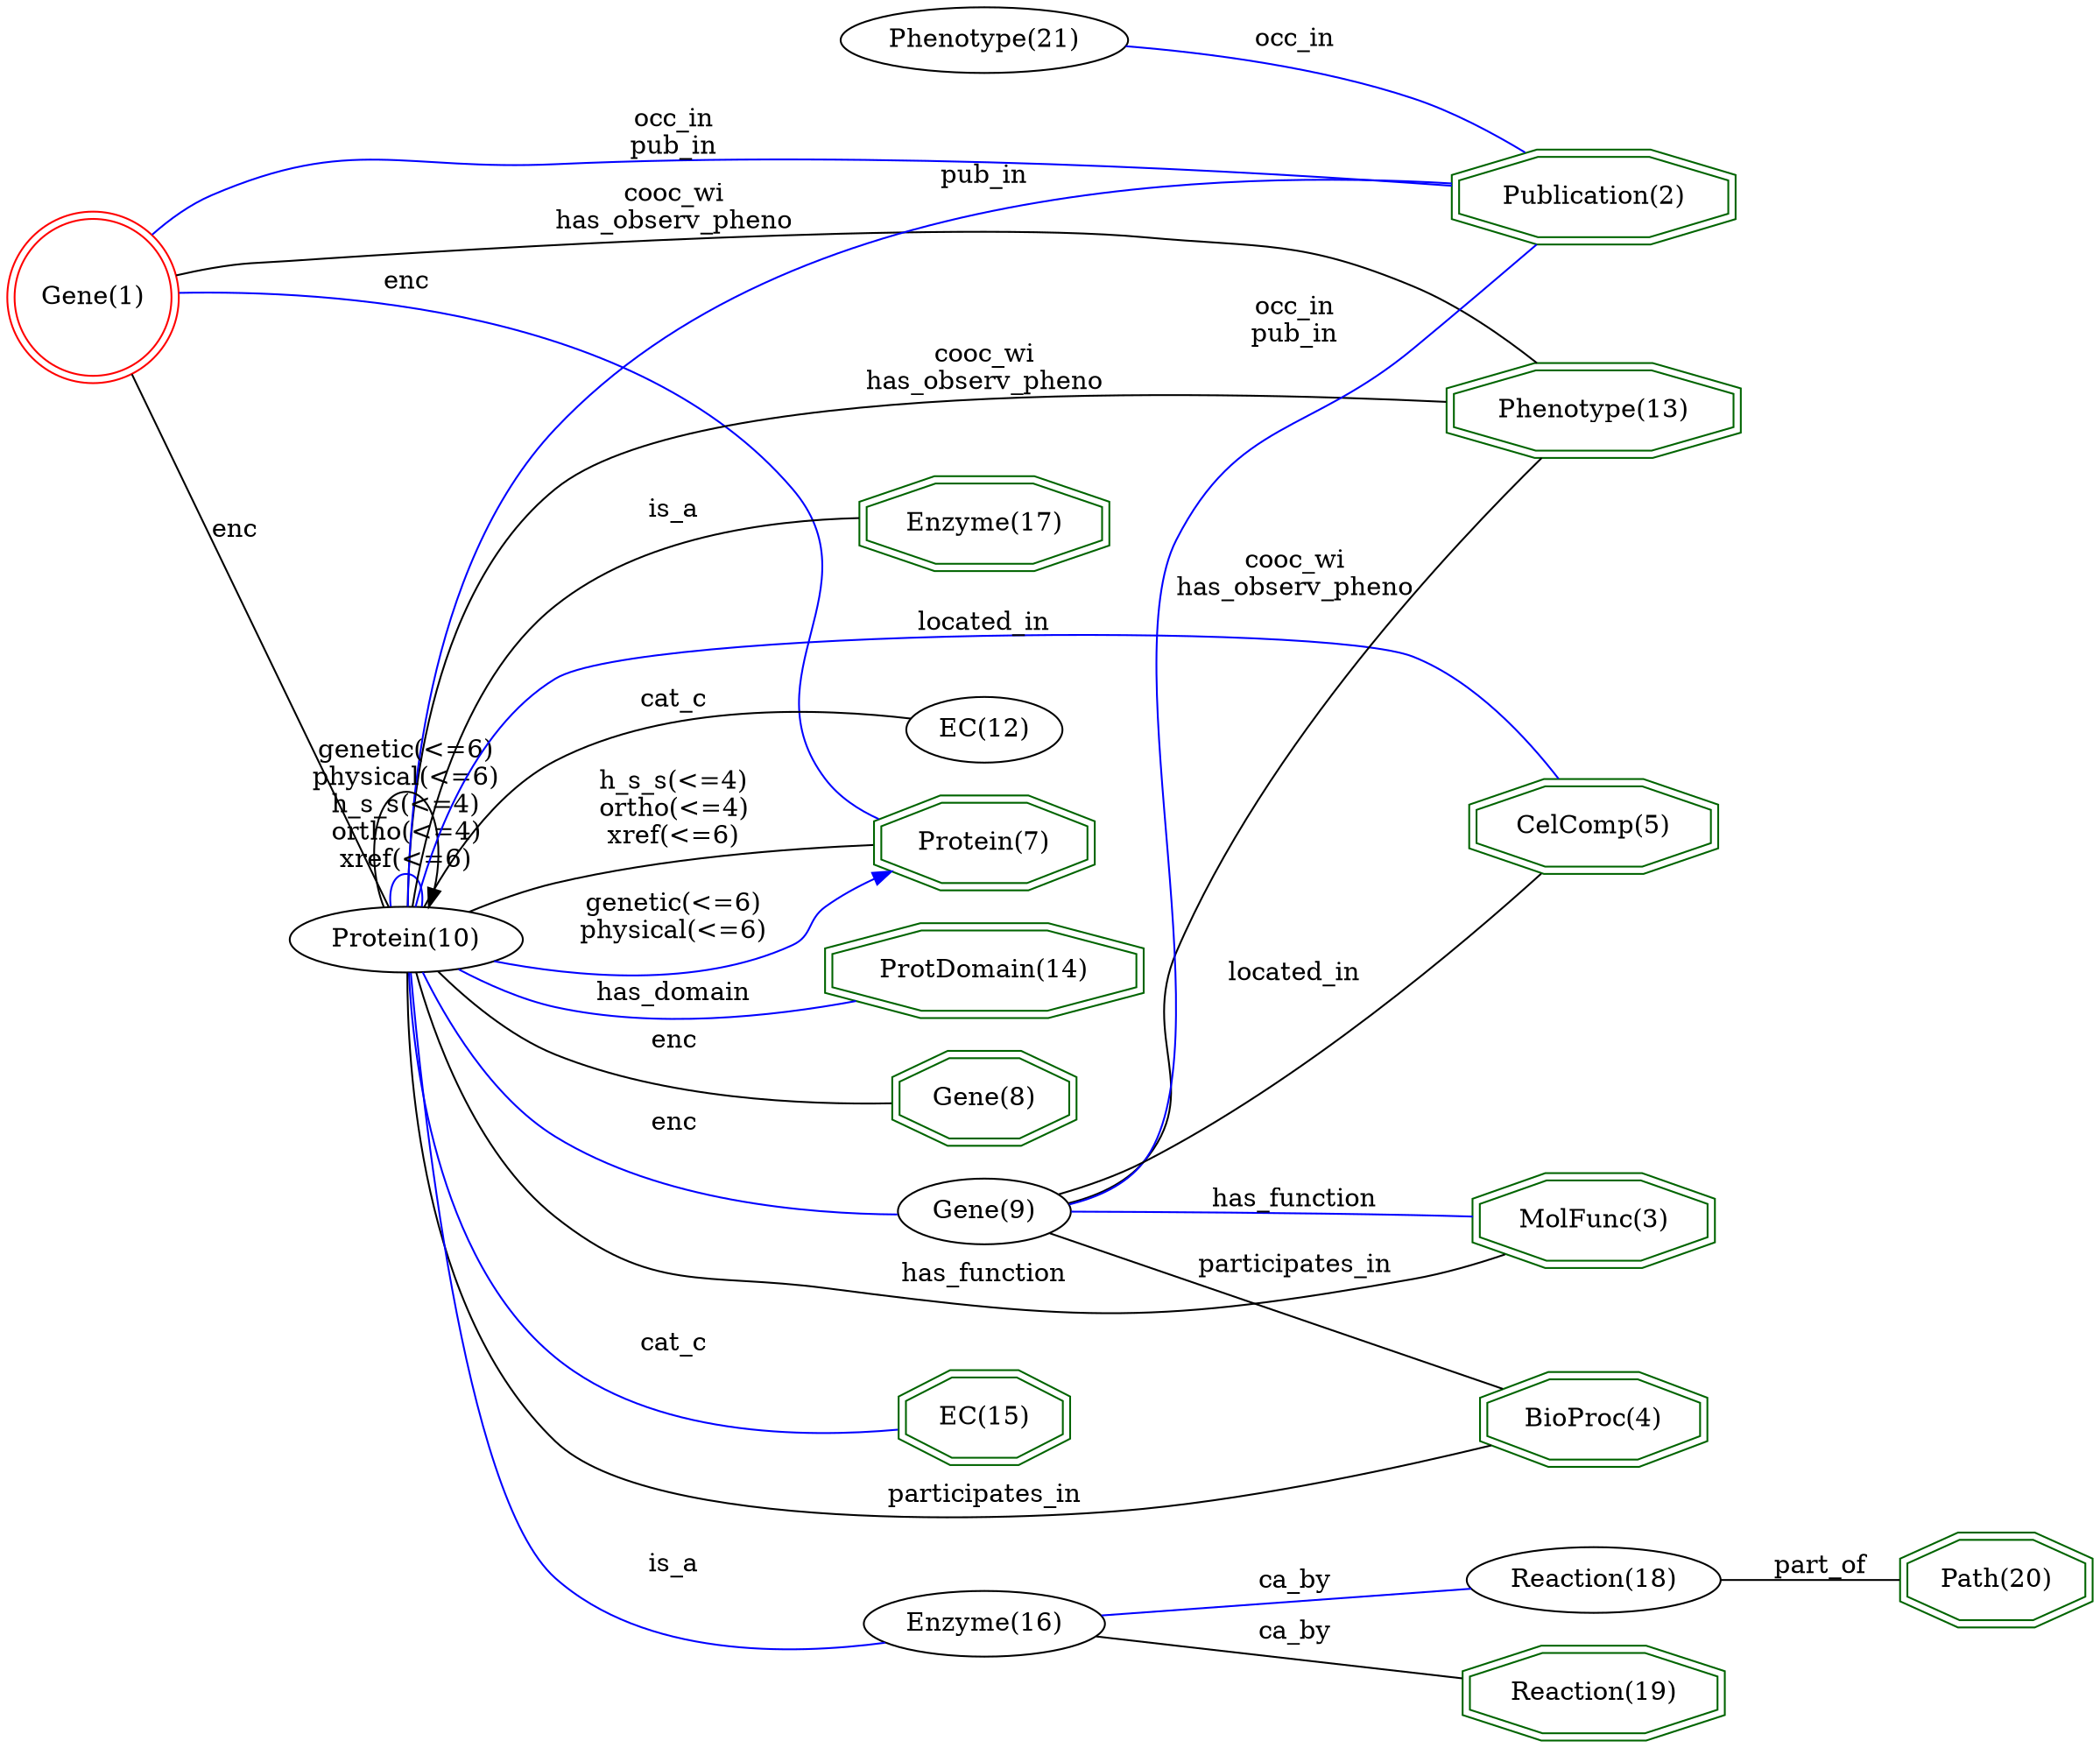 digraph {
	graph [_draw_="c 9 -#fffffe00 C 7 -#ffffff P 4 0 0 0 1042.06 992.95 1042.06 992.95 0 ",
		bb="0,0,992.95,1042.1",
		dpi=96,
		rankdir=LR,
		xdotversion=1.7
	];
	node [label="\N"];
	"ProtDomain(14)"	[_draw_="c 7 -#006400 p 8 534.09 257.61 534.09 272.52 490.83 283.06 429.64 283.06 386.38 272.52 386.38 257.61 429.64 247.06 490.83 247.06 \
c 7 -#006400 p 8 538.1 254.47 538.1 275.66 491.31 287.06 429.16 287.06 382.37 275.66 382.37 254.47 429.16 243.06 491.31 243.06 ",
		_ldraw_="F 14 11 -Times-Roman c 7 -#000000 T 460.24 260.86 0 91.77 14 -ProtDomain(14) ",
		color=darkgreen,
		height=0.61111,
		pos="460.24,265.06",
		shape=doubleoctagon,
		width=2.1578];
	"Gene(8)"	[_draw_="c 7 -#006400 p 8 502.35 195.61 502.35 210.52 477.68 221.06 442.79 221.06 418.12 210.52 418.12 195.61 442.79 185.06 477.68 185.06 \
c 7 -#006400 p 8 506.33 192.96 506.33 213.16 478.49 225.06 441.98 225.06 414.14 213.16 414.14 192.96 441.98 181.06 478.49 181.06 ",
		_ldraw_="F 14 11 -Times-Roman c 7 -#000000 T 460.24 198.86 0 45.86 7 -Gene(8) ",
		color=darkgreen,
		height=0.61111,
		pos="460.24,203.06",
		shape=doubleoctagon,
		width=1.286];
	"Protein(7)"	[_draw_="c 7 -#006400 p 8 509.76 802.61 509.76 817.52 480.75 828.06 439.72 828.06 410.71 817.52 410.71 802.61 439.72 792.06 480.75 792.06 \
c 7 -#006400 p 8 513.74 799.8 513.74 820.32 481.45 832.06 439.02 832.06 406.73 820.32 406.73 799.8 439.02 788.06 481.45 788.06 ",
		_ldraw_="F 14 11 -Times-Roman c 7 -#000000 T 460.24 805.86 0 56.77 10 -Protein(7) ",
		color=darkgreen,
		height=0.61111,
		pos="460.24,810.06",
		shape=doubleoctagon,
		width=1.4931];
	"Path(20)"	[_draw_="c 7 -#006400 p 8 988.86 1012.61 988.86 1027.52 963.19 1038.06 926.89 1038.06 901.23 1027.52 901.23 1012.61 926.89 1002.06 963.19 \
1002.06 c 7 -#006400 p 8 992.85 1009.92 992.85 1030.2 963.98 1042.06 926.11 1042.06 897.23 1030.2 897.23 1009.92 926.11 998.06 963.98 \
998.06 ",
		_ldraw_="F 14 11 -Times-Roman c 7 -#000000 T 945.04 1015.86 0 48.21 8 -Path(20) ",
		color=darkgreen,
		height=0.61111,
		pos="945.04,1020.1",
		shape=doubleoctagon,
		width=1.3307];
	"Gene(1)"	[_draw_="c 7 -#ff0000 e 43.08 749.06 39.15 39.15 c 7 -#ff0000 e 43.08 749.06 43.15 43.15 ",
		_ldraw_="F 14 11 -Times-Roman c 7 -#000000 T 43.08 744.86 0 45.86 7 -Gene(1) ",
		color=red,
		height=1.1966,
		pos="43.077,749.06",
		shape=doublecircle,
		width=1.1966];
	"Gene(1)" -> "Protein(7)"	[_draw_="c 7 -#0000ff B 10 80.93 769.71 122.87 791.92 194.15 825.84 260.35 839.06 305.77 848.13 318.75 845.92 364.55 839.06 382.92 836.31 \
402.64 830.72 419.3 825.18 ",
		_ldraw_="F 14 11 -Times-Roman c 7 -#000000 T 191.97 836.86 0 19.43 3 -enc ",
		arrowhead=none,
		color=blue,
		label=enc,
		lp="191.97,841.06",
		pos="80.927,769.71 122.87,791.92 194.15,825.84 260.35,839.06 305.77,848.13 318.75,845.92 364.55,839.06 382.92,836.31 402.64,830.72 419.3,\
825.18"];
	"Phenotype(13)"	[_draw_="c 7 -#006400 p 8 816.52 750.61 816.52 765.52 777.21 776.06 721.62 776.06 682.31 765.52 682.31 750.61 721.62 740.06 777.21 740.06 \
c 7 -#006400 p 8 820.51 747.54 820.51 768.59 777.74 780.06 721.09 780.06 678.32 768.59 678.32 747.54 721.09 736.06 777.74 736.06 ",
		_ldraw_="F 14 11 -Times-Roman c 7 -#000000 T 749.41 753.86 0 82.43 13 -Phenotype(13) ",
		color=darkgreen,
		height=0.61111,
		pos="749.41,758.06",
		shape=doubleoctagon,
		width=1.9805];
	"Gene(1)" -> "Phenotype(13)"	[_draw_="c 7 -#000000 B 10 70.07 783.24 88.19 805.21 113.98 833.1 141.58 852.06 188.65 884.4 204.34 889.96 260.35 901.06 435.52 935.78 638.54 \
826.38 716.07 778.92 ",
		_ldraw_="F 14 11 -Times-Roman c 7 -#000000 T 312.45 923.86 0 47.43 7 -cooc_wi F 14 11 -Times-Roman c 7 -#000000 T 312.45 909.86 0 104.2 16 \
-has_observ_pheno ",
		arrowhead=none,
		color=black,
		label="cooc_wi\nhas_observ_pheno",
		lp="312.45,921.06",
		pos="70.071,783.24 88.188,805.21 113.98,833.1 141.58,852.06 188.65,884.4 204.34,889.96 260.35,901.06 435.52,935.78 638.54,826.38 716.07,\
778.92"];
	"Publication(2)"	[_draw_="c 7 -#006400 p 8 815.31 411.61 815.31 426.52 776.71 437.06 722.12 437.06 683.52 426.52 683.52 411.61 722.12 401.06 776.71 401.06 \
c 7 -#006400 p 8 819.32 408.55 819.32 429.57 777.25 441.06 721.58 441.06 679.51 429.57 679.51 408.55 721.58 397.06 777.25 397.06 ",
		_ldraw_="F 14 11 -Times-Roman c 7 -#000000 T 749.41 414.86 0 80.1 14 -Publication(2) ",
		color=darkgreen,
		height=0.61111,
		pos="749.41,419.06",
		shape=doubleoctagon,
		width=1.9362];
	"Gene(1)" -> "Publication(2)"	[_draw_="c 7 -#0000ff B 10 50.67 706.46 73.09 567.79 151.08 133.53 260.35 53.06 409.02 -56.42 553.54 15.29 660.12 166.06 713.02 240.9 736.79 \
350.38 744.94 396.87 ",
		_ldraw_="F 14 11 -Times-Roman c 7 -#000000 T 312.45 69.86 0 37.32 6 -occ_in F 14 11 -Times-Roman c 7 -#000000 T 312.45 55.86 0 38.89 6 -pub_\
in ",
		arrowhead=none,
		color=blue,
		label="occ_in\npub_in",
		lp="312.45,67.062",
		pos="50.67,706.46 73.086,567.79 151.08,133.53 260.35,53.062 409.02,-56.423 553.54,15.291 660.12,166.06 713.02,240.9 736.79,350.38 744.94,\
396.87"];
	"Protein(10)"	[_draw_="c 7 -#000000 e 191.97 551.06 50.27 18 ",
		_ldraw_="F 14 11 -Times-Roman c 7 -#000000 T 191.97 546.86 0 63.77 11 -Protein(10) ",
		height=0.5,
		pos="191.97,551.06",
		width=1.3996];
	"Gene(1)" -> "Protein(10)"	[_draw_="c 7 -#000000 B 4 69.66 714.57 101.31 671.92 153.95 600.96 178.12 568.38 ",
		_ldraw_="F 14 11 -Times-Roman c 7 -#000000 T 113.87 669.86 0 19.43 3 -enc ",
		arrowhead=none,
		color=black,
		label=enc,
		lp="113.87,674.06",
		pos="69.663,714.57 101.31,671.92 153.95,600.96 178.12,568.38"];
	"EC(15)"	[_draw_="c 7 -#006400 p 8 499.46 381.61 499.46 396.52 476.48 407.06 443.99 407.06 421.01 396.52 421.01 381.61 443.99 371.06 476.48 371.06 \
c 7 -#006400 p 8 503.47 379.04 503.47 399.08 477.36 411.06 443.11 411.06 417 399.08 417 379.04 443.11 367.06 477.36 367.06 ",
		_ldraw_="F 14 11 -Times-Roman c 7 -#000000 T 460.24 384.86 0 41.21 6 -EC(15) ",
		color=darkgreen,
		height=0.61111,
		pos="460.24,389.06",
		shape=doubleoctagon,
		width=1.1977];
	"MolFunc(3)"	[_draw_="c 7 -#006400 p 8 806.81 571.61 806.81 586.52 773.19 597.06 725.64 597.06 692.02 586.52 692.02 571.61 725.64 561.06 773.19 561.06 \
c 7 -#006400 p 8 810.82 568.67 810.82 589.45 773.8 601.06 725.03 601.06 688.01 589.45 688.01 568.67 725.03 557.06 773.8 557.06 ",
		_ldraw_="F 14 11 -Times-Roman c 7 -#000000 T 749.41 574.86 0 67.66 10 -MolFunc(3) ",
		color=darkgreen,
		height=0.61111,
		pos="749.41,579.06",
		shape=doubleoctagon,
		width=1.7];
	"CelComp(5)"	[_draw_="c 7 -#006400 p 8 808.02 667.61 808.02 682.52 773.69 693.06 725.14 693.06 690.81 682.52 690.81 667.61 725.14 657.06 773.69 657.06 \
c 7 -#006400 p 8 812.01 664.65 812.01 685.48 774.29 697.06 724.54 697.06 686.82 685.48 686.82 664.65 724.54 653.06 774.29 653.06 ",
		_ldraw_="F 14 11 -Times-Roman c 7 -#000000 T 749.41 670.86 0 69.99 10 -CelComp(5) ",
		color=darkgreen,
		height=0.61111,
		pos="749.41,675.06",
		shape=doubleoctagon,
		width=1.7443];
	"BioProc(4)"	[_draw_="c 7 -#006400 p 8 802.87 485.61 802.87 500.52 771.56 511.06 727.27 511.06 695.96 500.52 695.96 485.61 727.27 475.06 771.56 475.06 \
c 7 -#006400 p 8 806.87 482.73 806.87 503.39 772.21 515.06 726.62 515.06 691.96 503.39 691.96 482.73 726.62 471.06 772.21 471.06 ",
		_ldraw_="F 14 11 -Times-Roman c 7 -#000000 T 749.41 488.86 0 62.21 10 -BioProc(4) ",
		color=darkgreen,
		height=0.61111,
		pos="749.41,493.06",
		shape=doubleoctagon,
		width=1.5966];
	"Reaction(19)"	[_draw_="c 7 -#006400 p 8 810.24 954.61 810.24 969.52 774.61 980.06 724.22 980.06 688.59 969.52 688.59 954.61 724.22 944.06 774.61 944.06 \
c 7 -#006400 p 8 814.23 951.62 814.23 972.51 775.19 984.06 723.64 984.06 684.6 972.51 684.6 951.62 723.64 940.06 775.19 940.06 ",
		_ldraw_="F 14 11 -Times-Roman c 7 -#000000 T 749.41 957.86 0 73.08 12 -Reaction(19) ",
		color=darkgreen,
		height=0.61111,
		pos="749.41,962.06",
		shape=doubleoctagon,
		width=1.803];
	"Enzyme(17)"	[_draw_="c 7 -#006400 p 8 518.72 319.61 518.72 334.52 484.46 345.06 436.01 345.06 401.75 334.52 401.75 319.61 436.01 309.06 484.46 309.06 \
c 7 -#006400 p 8 522.73 316.66 522.73 337.47 485.07 349.06 435.41 349.06 397.74 337.47 397.74 316.66 435.41 305.06 485.07 305.06 ",
		_ldraw_="F 14 11 -Times-Roman c 7 -#000000 T 460.24 322.86 0 69.19 10 -Enzyme(17) ",
		color=darkgreen,
		height=0.61111,
		pos="460.24,327.06",
		shape=doubleoctagon,
		width=1.7291];
	"Protein(10)" -> "ProtDomain(14)"	[_draw_="c 7 -#0000ff B 7 193.15 532.81 194.56 491.04 203.91 387.64 260.35 330.06 292.39 297.38 341.07 281.12 382.25 273.04 ",
		_ldraw_="F 14 11 -Times-Roman c 7 -#000000 T 312.45 332.86 0 67.66 10 -has_domain ",
		arrowhead=none,
		color=blue,
		label=has_domain,
		lp="312.45,337.06",
		pos="193.15,532.81 194.56,491.04 203.91,387.64 260.35,330.06 292.39,297.38 341.07,281.12 382.25,273.04"];
	"Protein(10)" -> "Gene(8)"	[_draw_="c 7 -#000000 B 7 194.77 532.98 200.83 475.79 222.23 300.2 260.35 260.06 300.18 218.13 368.57 206.4 413.85 203.46 ",
		_ldraw_="F 14 11 -Times-Roman c 7 -#000000 T 312.45 262.86 0 19.43 3 -enc ",
		arrowhead=none,
		color=black,
		label=enc,
		lp="312.45,267.06",
		pos="194.77,532.98 200.83,475.79 222.23,300.2 260.35,260.06 300.18,218.13 368.57,206.4 413.85,203.46"];
	"Protein(10)" -> "Protein(7)"	[_draw_="c 7 -#000000 B 13 194.56 569.05 198.67 604.3 212.94 682.53 260.35 723.06 296.4 753.88 325.41 719.28 364.55 746.06 376.46 754.21 \
371.67 763.59 382.55 773.06 393.03 782.18 406.16 789.6 418.57 795.32 ",
		_ldraw_="F 14 11 -Times-Roman c 7 -#000000 T 312.45 776.86 0 64.01 10 -h_s_s(<=4) F 14 11 -Times-Roman c 7 -#000000 T 312.45 762.86 0 61.67 \
10 -ortho(<=4) F 14 11 -Times-Roman c 7 -#000000 T 312.45 748.86 0 54.65 9 -xref(<=6) ",
		arrowhead=none,
		color=black,
		label="h_s_s(<=4)\northo(<=4)\nxref(<=6)",
		lp="312.45,767.06",
		pos="194.56,569.05 198.67,604.3 212.94,682.53 260.35,723.06 296.4,753.88 325.41,719.28 364.55,746.06 376.46,754.21 371.67,763.59 382.55,\
773.06 393.03,782.18 406.16,789.6 418.57,795.32"];
	"Protein(10)" -> "Protein(7)"	[_draw_="c 7 -#0000ff B 7 195.5 569.17 202.91 619.5 226.22 759.2 260.35 788.06 280.39 805.01 346.05 809.61 396.51 810.54 ",
		_hdraw_="S 5 -solid c 7 -#0000ff C 7 -#0000ff P 3 396.65 814.05 406.7 810.69 396.75 807.05 ",
		_ldraw_="F 14 11 -Times-Roman c 7 -#000000 T 312.45 825.86 0 72.54 12 -genetic(<=6) F 14 11 -Times-Roman c 7 -#000000 T 312.45 811.86 0 78.77 \
13 -physical(<=6) ",
		arrowhead=normal,
		color=blue,
		label="genetic(<=6)\nphysical(<=6)",
		lp="312.45,823.06",
		pos="e,406.7,810.69 195.5,569.17 202.91,619.5 226.22,759.2 260.35,788.06 280.39,805.01 346.05,809.61 396.51,810.54"];
	"Protein(10)" -> "Phenotype(13)"	[_draw_="c 7 -#000000 B 10 203.23 568.67 215.2 588.19 236.43 619.87 260.35 642.06 307.42 685.72 321.91 698 382.55 719.06 435.43 737.42 587.37 \
748.92 677.96 754.35 ",
		_ldraw_="F 14 11 -Times-Roman c 7 -#000000 T 460.24 759.86 0 47.43 7 -cooc_wi F 14 11 -Times-Roman c 7 -#000000 T 460.24 745.86 0 104.2 16 \
-has_observ_pheno ",
		arrowhead=none,
		color=black,
		label="cooc_wi\nhas_observ_pheno",
		lp="460.24,757.06",
		pos="203.23,568.67 215.2,588.19 236.43,619.87 260.35,642.06 307.42,685.72 321.91,698 382.55,719.06 435.43,737.42 587.37,748.92 677.96,\
754.35"];
	"Protein(10)" -> "EC(15)"	[_draw_="c 7 -#0000ff B 7 204.56 533.53 216.73 516.25 237.28 490.02 260.35 473.06 309.43 436.99 376.34 412.87 418.67 400.06 ",
		_ldraw_="F 14 11 -Times-Roman c 7 -#000000 T 312.45 475.86 0 29.53 5 -cat_c ",
		arrowhead=none,
		color=blue,
		label=cat_c,
		lp="312.45,480.06",
		pos="204.56,533.53 216.73,516.25 237.28,490.02 260.35,473.06 309.43,436.99 376.34,412.87 418.67,400.06"];
	"Protein(10)" -> "MolFunc(3)"	[_draw_="c 7 -#000000 B 7 242.27 548.91 327.71 545.86 508.63 542.47 660.12 560.06 671.8 561.42 684.21 563.61 695.93 566.03 ",
		_ldraw_="F 14 11 -Times-Roman c 7 -#000000 T 460.24 552.86 0 72.32 12 -has_function ",
		arrowhead=none,
		color=black,
		label=has_function,
		lp="460.24,557.06",
		pos="242.27,548.91 327.71,545.86 508.63,542.47 660.12,560.06 671.8,561.42 684.21,563.61 695.93,566.03"];
	"Protein(10)" -> "CelComp(5)"	[_draw_="c 7 -#0000ff B 16 209.98 568.14 222.89 580.33 241.57 596.4 260.35 607.06 374.12 671.66 423.12 642.31 537.92 705.06 546.81 709.92 \
546.33 715.77 555.92 719.06 599.72 734.09 615.04 729.67 660.12 719.06 680.29 714.31 701.12 704.22 717.48 694.9 ",
		_ldraw_="F 14 11 -Times-Roman c 7 -#000000 T 460.24 707.86 0 58.31 10 -located_in ",
		arrowhead=none,
		color=blue,
		label=located_in,
		lp="460.24,712.06",
		pos="209.98,568.14 222.89,580.33 241.57,596.4 260.35,607.06 374.12,671.66 423.12,642.31 537.92,705.06 546.81,709.92 546.33,715.77 555.92,\
719.06 599.72,734.09 615.04,729.67 660.12,719.06 680.29,714.31 701.12,704.22 717.48,694.9"];
	"Protein(10)" -> "Publication(2)"	[_draw_="c 7 -#0000ff B 13 194.29 532.64 199.2 468.76 218.35 257.81 260.35 207.06 297.67 161.99 325.1 169.15 382.55 158.06 450.35 144.97 \
475.62 128.27 537.92 158.06 644.53 209.04 714.42 343.29 738.79 396.69 ",
		_ldraw_="F 14 11 -Times-Roman c 7 -#000000 T 460.24 160.86 0 38.89 6 -pub_in ",
		arrowhead=none,
		color=blue,
		label=pub_in,
		lp="460.24,165.06",
		pos="194.29,532.64 199.2,468.76 218.35,257.81 260.35,207.06 297.67,161.99 325.1,169.15 382.55,158.06 450.35,144.97 475.62,128.27 537.92,\
158.06 644.53,209.04 714.42,343.29 738.79,396.69"];
	"Protein(10)" -> "BioProc(4)"	[_draw_="c 7 -#000000 B 10 233.99 540.95 300.89 525.04 437.87 494.87 555.92 484.06 602.04 479.84 613.87 481.71 660.12 484.06 670.43 484.59 \
681.39 485.45 691.96 486.45 ",
		_ldraw_="F 14 11 -Times-Roman c 7 -#000000 T 460.24 512.86 0 82.41 15 -participates_in ",
		arrowhead=none,
		color=black,
		label=participates_in,
		lp="460.24,517.06",
		pos="233.99,540.95 300.89,525.04 437.87,494.87 555.92,484.06 602.04,479.84 613.87,481.71 660.12,484.06 670.43,484.59 681.39,485.45 691.96,\
486.45"];
	"Protein(10)" -> "Enzyme(17)"	[_draw_="c 7 -#000000 B 7 196.41 532.7 203.2 501.44 221.17 437.74 260.35 401.06 298.28 365.56 354.76 346.72 397.85 336.95 ",
		_ldraw_="F 14 11 -Times-Roman c 7 -#000000 T 312.45 403.86 0 22.55 4 -is_a ",
		arrowhead=none,
		color=black,
		label=is_a,
		lp="312.45,408.06",
		pos="196.41,532.7 203.2,501.44 221.17,437.74 260.35,401.06 298.28,365.56 354.76,346.72 397.85,336.95"];
	"Protein(10)" -> "Protein(10)"	[_draw_="c 7 -#0000ff B 7 184.91 569.21 183.83 578.6 186.18 587.06 191.97 587.06 197.76 587.06 200.11 578.6 199.02 569.21 ",
		_ldraw_="F 14 11 -Times-Roman c 7 -#000000 T 191.97 617.86 0 64.01 10 -h_s_s(<=4) F 14 11 -Times-Roman c 7 -#000000 T 191.97 603.86 0 61.67 \
10 -ortho(<=4) F 14 11 -Times-Roman c 7 -#000000 T 191.97 589.86 0 54.65 9 -xref(<=6) ",
		arrowhead=none,
		color=blue,
		label="h_s_s(<=4)\northo(<=4)\nxref(<=6)",
		lp="191.97,608.06",
		pos="184.91,569.21 183.83,578.6 186.18,587.06 191.97,587.06 197.76,587.06 200.11,578.6 199.02,569.21"];
	"Protein(10)" -> "Protein(10)"	[_draw_="c 7 -#000000 B 7 181.59 568.95 173.5 593.53 176.96 629.06 191.97 629.06 205.04 629.06 209.35 602.1 204.9 578.9 ",
		_hdraw_="S 5 -solid c 7 -#000000 C 7 -#000000 P 3 208.22 577.77 202.34 568.95 201.44 579.51 ",
		_ldraw_="F 14 11 -Times-Roman c 7 -#000000 T 191.97 645.86 0 72.54 12 -genetic(<=6) F 14 11 -Times-Roman c 7 -#000000 T 191.97 631.86 0 78.77 \
13 -physical(<=6) ",
		arrowhead=normal,
		color=black,
		label="genetic(<=6)\nphysical(<=6)",
		lp="191.97,643.06",
		pos="e,202.34,568.95 181.59,568.95 173.5,593.53 176.96,629.06 191.97,629.06 205.04,629.06 209.35,602.1 204.9,578.9"];
	"EC(12)"	[_draw_="c 7 -#000000 e 460.24 95.06 36.28 18 ",
		_ldraw_="F 14 11 -Times-Roman c 7 -#000000 T 460.24 90.86 0 41.21 6 -EC(12) ",
		height=0.5,
		pos="460.24,95.062",
		width=1.0039];
	"Protein(10)" -> "EC(12)"	[_draw_="c 7 -#000000 B 7 193.04 532.92 193.76 458.72 200.43 179.48 260.35 121.06 304.36 78.16 382.22 82.06 426.34 88.61 ",
		_ldraw_="F 14 11 -Times-Roman c 7 -#000000 T 312.45 123.86 0 29.53 5 -cat_c ",
		arrowhead=none,
		color=black,
		label=cat_c,
		lp="312.45,128.06",
		pos="193.04,532.92 193.76,458.72 200.43,179.48 260.35,121.06 304.36,78.159 382.22,82.056 426.34,88.614"];
	"Gene(9)"	[_draw_="c 7 -#000000 e 460.24 611.06 39.15 18 ",
		_ldraw_="F 14 11 -Times-Roman c 7 -#000000 T 460.24 606.86 0 45.86 7 -Gene(9) ",
		height=0.5,
		pos="460.24,611.06",
		width=1.0855];
	"Protein(10)" -> "Gene(9)"	[_draw_="c 7 -#0000ff B 4 235.16 560.57 287.66 572.4 376.29 592.37 424.86 603.32 ",
		_ldraw_="F 14 11 -Times-Roman c 7 -#000000 T 312.45 591.86 0 19.43 3 -enc ",
		arrowhead=none,
		color=blue,
		label=enc,
		lp="312.45,596.06",
		pos="235.16,560.57 287.66,572.4 376.29,592.37 424.86,603.32"];
	"Enzyme(16)"	[_draw_="c 7 -#000000 e 460.24 969.06 53.63 18 ",
		_ldraw_="F 14 11 -Times-Roman c 7 -#000000 T 460.24 964.86 0 69.19 10 -Enzyme(16) ",
		height=0.5,
		pos="460.24,969.06",
		width=1.4949];
	"Protein(10)" -> "Enzyme(16)"	[_draw_="c 7 -#0000ff B 10 195.06 569.27 201.91 626.06 225.24 798.67 260.35 841.06 292.64 880.05 321.79 859.97 364.55 887.06 394.5 906.03 \
424.69 934.09 442.68 951.97 ",
		_ldraw_="F 14 11 -Times-Roman c 7 -#000000 T 312.45 889.86 0 22.55 4 -is_a ",
		arrowhead=none,
		color=blue,
		label=is_a,
		lp="312.45,894.06",
		pos="195.06,569.27 201.91,626.06 225.24,798.67 260.35,841.06 292.64,880.05 321.79,859.97 364.55,887.06 394.5,906.03 424.69,934.09 442.68,\
951.97"];
	"Gene(9)" -> "Phenotype(13)"	[_draw_="c 7 -#000000 B 10 483.79 625.6 502.72 637.57 530.65 654.69 555.92 668.06 600.98 691.91 613.94 694.44 660.12 716.06 676.11 723.55 \
693.68 731.88 708.9 739.14 ",
		_ldraw_="F 14 11 -Times-Roman c 7 -#000000 T 608.02 732.86 0 47.43 7 -cooc_wi F 14 11 -Times-Roman c 7 -#000000 T 608.02 718.86 0 104.2 16 \
-has_observ_pheno ",
		arrowhead=none,
		color=black,
		label="cooc_wi\nhas_observ_pheno",
		lp="608.02,730.06",
		pos="483.79,625.6 502.72,637.57 530.65,654.69 555.92,668.06 600.98,691.91 613.94,694.44 660.12,716.06 676.11,723.55 693.68,731.88 708.9,\
739.14"];
	"Gene(9)" -> "MolFunc(3)"	[_draw_="c 7 -#0000ff B 7 499.09 608.76 539.18 606.11 604.26 601.18 660.12 594.06 669.53 592.86 679.46 591.38 689.15 589.83 ",
		_ldraw_="F 14 11 -Times-Roman c 7 -#000000 T 608.02 607.86 0 72.32 12 -has_function ",
		arrowhead=none,
		color=blue,
		label=has_function,
		lp="608.02,612.06",
		pos="499.09,608.76 539.18,606.11 604.26,601.18 660.12,594.06 669.53,592.86 679.46,591.38 689.15,589.83"];
	"Gene(9)" -> "CelComp(5)"	[_draw_="c 7 -#000000 B 7 496.13 618.38 535.88 626.77 602.76 641.04 660.12 654.06 671.33 656.61 683.33 659.41 694.76 662.11 ",
		_ldraw_="F 14 11 -Times-Roman c 7 -#000000 T 608.02 656.86 0 58.31 10 -located_in ",
		arrowhead=none,
		color=black,
		label=located_in,
		lp="608.02,661.06",
		pos="496.13,618.38 535.88,626.77 602.76,641.04 660.12,654.06 671.33,656.61 683.33,659.41 694.76,662.11"];
	"Gene(9)" -> "Publication(2)"	[_draw_="c 7 -#0000ff B 10 492.46 600.7 508.2 593.99 526.35 583.72 537.92 569.06 556.75 545.19 536.03 526.06 555.92 503.06 558.56 500 650.08 \
460.8 705.96 437.05 ",
		_ldraw_="F 14 11 -Times-Roman c 7 -#000000 T 608.02 519.86 0 37.32 6 -occ_in F 14 11 -Times-Roman c 7 -#000000 T 608.02 505.86 0 38.89 6 \
-pub_in ",
		arrowhead=none,
		color=blue,
		label="occ_in\npub_in",
		lp="608.02,517.06",
		pos="492.46,600.7 508.2,593.99 526.35,583.72 537.92,569.06 556.75,545.19 536.03,526.06 555.92,503.06 558.56,500 650.08,460.8 705.96,437.05"];
	"Gene(9)" -> "BioProc(4)"	[_draw_="c 7 -#000000 B 7 491.39 599.87 538.82 582.22 628.69 548.52 660.12 535.06 677.75 527.51 697.02 518.44 713.05 510.67 ",
		_ldraw_="F 14 11 -Times-Roman c 7 -#000000 T 608.02 576.86 0 82.41 15 -participates_in ",
		arrowhead=none,
		color=black,
		label=participates_in,
		lp="608.02,581.06",
		pos="491.39,599.87 538.82,582.22 628.69,548.52 660.12,535.06 677.75,527.51 697.02,518.44 713.05,510.67"];
	"Enzyme(16)" -> "Reaction(19)"	[_draw_="c 7 -#000000 B 4 514.24 967.77 562.3 966.6 633.23 964.87 684.42 963.62 ",
		_ldraw_="F 14 11 -Times-Roman c 7 -#000000 T 608.02 968.86 0 33.43 5 -ca_by ",
		arrowhead=none,
		color=black,
		label=ca_by,
		lp="608.02,973.06",
		pos="514.24,967.77 562.3,966.6 633.23,964.87 684.42,963.62"];
	"Reaction(18)"	[_draw_="c 7 -#000000 e 749.41 1020.06 56.04 18 ",
		_ldraw_="F 14 11 -Times-Roman c 7 -#000000 T 749.41 1015.86 0 73.08 12 -Reaction(18) ",
		height=0.5,
		pos="749.41,1020.1",
		width=1.5631];
	"Enzyme(16)" -> "Reaction(18)"	[_draw_="c 7 -#0000ff B 4 508.01 977.37 560.78 986.74 646.2 1001.91 699.73 1011.42 ",
		_ldraw_="F 14 11 -Times-Roman c 7 -#000000 T 608.02 1005.86 0 33.43 5 -ca_by ",
		arrowhead=none,
		color=blue,
		label=ca_by,
		lp="608.02,1010.1",
		pos="508.01,977.37 560.78,986.74 646.2,1001.9 699.73,1011.4"];
	"Reaction(18)" -> "Path(20)"	[_draw_="c 7 -#000000 B 4 805.9 1020.06 834.73 1020.06 869.59 1020.06 897.07 1020.06 ",
		_ldraw_="F 14 11 -Times-Roman c 7 -#000000 T 858.93 1022.86 0 40.43 7 -part_of ",
		arrowhead=none,
		color=black,
		label=part_of,
		lp="858.93,1027.1",
		pos="805.9,1020.1 834.73,1020.1 869.59,1020.1 897.07,1020.1"];
	"Phenotype(21)"	[_draw_="c 7 -#000000 e 460.24 447.06 62.35 18 ",
		_ldraw_="F 14 11 -Times-Roman c 7 -#000000 T 460.24 442.86 0 82.43 13 -Phenotype(21) ",
		height=0.5,
		pos="460.24,447.06",
		width=1.7271];
	"Phenotype(21)" -> "Publication(2)"	[_draw_="c 7 -#0000ff B 4 519.35 441.4 565.65 436.88 630.59 430.55 679.51 425.78 ",
		_ldraw_="F 14 11 -Times-Roman c 7 -#000000 T 608.02 440.86 0 37.32 6 -occ_in ",
		arrowhead=none,
		color=blue,
		label=occ_in,
		lp="608.02,445.06",
		pos="519.35,441.4 565.65,436.88 630.59,430.55 679.51,425.78"];
}
